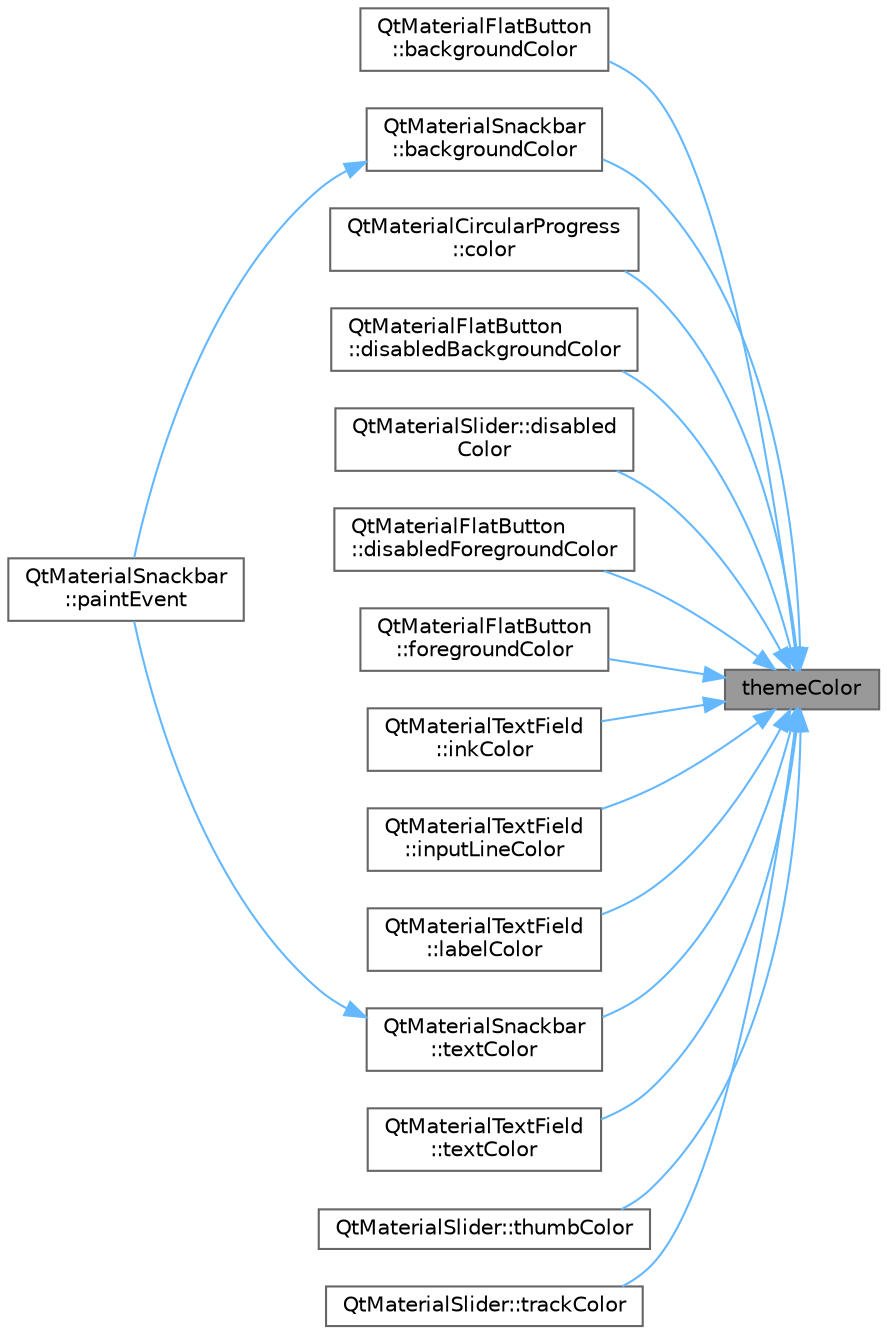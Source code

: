 digraph "themeColor"
{
 // LATEX_PDF_SIZE
  bgcolor="transparent";
  edge [fontname=Helvetica,fontsize=10,labelfontname=Helvetica,labelfontsize=10];
  node [fontname=Helvetica,fontsize=10,shape=box,height=0.2,width=0.4];
  rankdir="RL";
  Node1 [id="Node000001",label="themeColor",height=0.2,width=0.4,color="gray40", fillcolor="grey60", style="filled", fontcolor="black",tooltip="获取主题颜色"];
  Node1 -> Node2 [id="edge1_Node000001_Node000002",dir="back",color="steelblue1",style="solid",tooltip=" "];
  Node2 [id="Node000002",label="QtMaterialFlatButton\l::backgroundColor",height=0.2,width=0.4,color="grey40", fillcolor="white", style="filled",URL="$class_qt_material_flat_button.html#ad908e5c524cf9bf566e7f00618666ca0",tooltip="获取背景色"];
  Node1 -> Node3 [id="edge2_Node000001_Node000003",dir="back",color="steelblue1",style="solid",tooltip=" "];
  Node3 [id="Node000003",label="QtMaterialSnackbar\l::backgroundColor",height=0.2,width=0.4,color="grey40", fillcolor="white", style="filled",URL="$class_qt_material_snackbar.html#ad908e5c524cf9bf566e7f00618666ca0",tooltip="获取背景颜色"];
  Node3 -> Node4 [id="edge3_Node000003_Node000004",dir="back",color="steelblue1",style="solid",tooltip=" "];
  Node4 [id="Node000004",label="QtMaterialSnackbar\l::paintEvent",height=0.2,width=0.4,color="grey40", fillcolor="white", style="filled",URL="$class_qt_material_snackbar.html#a22aafd70af538e89f7310d494a7f2b15",tooltip="绘制事件"];
  Node1 -> Node5 [id="edge4_Node000001_Node000005",dir="back",color="steelblue1",style="solid",tooltip=" "];
  Node5 [id="Node000005",label="QtMaterialCircularProgress\l::color",height=0.2,width=0.4,color="grey40", fillcolor="white", style="filled",URL="$class_qt_material_circular_progress.html#a28f07276dc25eadcb8f11fbc17ca739b",tooltip="获取进度条颜色"];
  Node1 -> Node6 [id="edge5_Node000001_Node000006",dir="back",color="steelblue1",style="solid",tooltip=" "];
  Node6 [id="Node000006",label="QtMaterialFlatButton\l::disabledBackgroundColor",height=0.2,width=0.4,color="grey40", fillcolor="white", style="filled",URL="$class_qt_material_flat_button.html#ad93ef3978a287b9d814047fa09406ef6",tooltip="获取禁用状态背景色"];
  Node1 -> Node7 [id="edge6_Node000001_Node000007",dir="back",color="steelblue1",style="solid",tooltip=" "];
  Node7 [id="Node000007",label="QtMaterialSlider::disabled\lColor",height=0.2,width=0.4,color="grey40", fillcolor="white", style="filled",URL="$class_qt_material_slider.html#af32b9c22a974a412c0f71af51a7e7fb5",tooltip="获取禁用状态颜色"];
  Node1 -> Node8 [id="edge7_Node000001_Node000008",dir="back",color="steelblue1",style="solid",tooltip=" "];
  Node8 [id="Node000008",label="QtMaterialFlatButton\l::disabledForegroundColor",height=0.2,width=0.4,color="grey40", fillcolor="white", style="filled",URL="$class_qt_material_flat_button.html#a53f6975c359c7ede5cf330a929648864",tooltip="获取禁用状态前景色"];
  Node1 -> Node9 [id="edge8_Node000001_Node000009",dir="back",color="steelblue1",style="solid",tooltip=" "];
  Node9 [id="Node000009",label="QtMaterialFlatButton\l::foregroundColor",height=0.2,width=0.4,color="grey40", fillcolor="white", style="filled",URL="$class_qt_material_flat_button.html#aa8c222b8b118db35838267c7f799e08b",tooltip="获取前景色"];
  Node1 -> Node10 [id="edge9_Node000001_Node000010",dir="back",color="steelblue1",style="solid",tooltip=" "];
  Node10 [id="Node000010",label="QtMaterialTextField\l::inkColor",height=0.2,width=0.4,color="grey40", fillcolor="white", style="filled",URL="$class_qt_material_text_field.html#abd270a033d68028224d6dcea8ec80e26",tooltip="获取墨水颜色"];
  Node1 -> Node11 [id="edge10_Node000001_Node000011",dir="back",color="steelblue1",style="solid",tooltip=" "];
  Node11 [id="Node000011",label="QtMaterialTextField\l::inputLineColor",height=0.2,width=0.4,color="grey40", fillcolor="white", style="filled",URL="$class_qt_material_text_field.html#a0c723419539010a1c7118f7dfc6f48b5",tooltip="获取输入线颜色"];
  Node1 -> Node12 [id="edge11_Node000001_Node000012",dir="back",color="steelblue1",style="solid",tooltip=" "];
  Node12 [id="Node000012",label="QtMaterialTextField\l::labelColor",height=0.2,width=0.4,color="grey40", fillcolor="white", style="filled",URL="$class_qt_material_text_field.html#a80d572b3bc8b2ff7550a3fb1d2a5e2d8",tooltip="获取标签颜色"];
  Node1 -> Node13 [id="edge12_Node000001_Node000013",dir="back",color="steelblue1",style="solid",tooltip=" "];
  Node13 [id="Node000013",label="QtMaterialSnackbar\l::textColor",height=0.2,width=0.4,color="grey40", fillcolor="white", style="filled",URL="$class_qt_material_snackbar.html#aacfdfd22c988bc5f31a7cec67dcb4a73",tooltip="获取文本颜色"];
  Node13 -> Node4 [id="edge13_Node000013_Node000004",dir="back",color="steelblue1",style="solid",tooltip=" "];
  Node1 -> Node14 [id="edge14_Node000001_Node000014",dir="back",color="steelblue1",style="solid",tooltip=" "];
  Node14 [id="Node000014",label="QtMaterialTextField\l::textColor",height=0.2,width=0.4,color="grey40", fillcolor="white", style="filled",URL="$class_qt_material_text_field.html#aacfdfd22c988bc5f31a7cec67dcb4a73",tooltip="获取文本颜色"];
  Node1 -> Node15 [id="edge15_Node000001_Node000015",dir="back",color="steelblue1",style="solid",tooltip=" "];
  Node15 [id="Node000015",label="QtMaterialSlider::thumbColor",height=0.2,width=0.4,color="grey40", fillcolor="white", style="filled",URL="$class_qt_material_slider.html#a26e4265e186476a9a29beed5295fc03b",tooltip="获取滑块颜色"];
  Node1 -> Node16 [id="edge16_Node000001_Node000016",dir="back",color="steelblue1",style="solid",tooltip=" "];
  Node16 [id="Node000016",label="QtMaterialSlider::trackColor",height=0.2,width=0.4,color="grey40", fillcolor="white", style="filled",URL="$class_qt_material_slider.html#ad7a6ec0e1f9fb4c75aa4ad83495e9490",tooltip="获取轨道颜色"];
}
